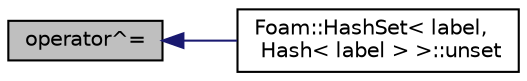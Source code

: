 digraph "operator^="
{
  bgcolor="transparent";
  edge [fontname="Helvetica",fontsize="10",labelfontname="Helvetica",labelfontsize="10"];
  node [fontname="Helvetica",fontsize="10",shape=record];
  rankdir="LR";
  Node1 [label="operator^=",height=0.2,width=0.4,color="black", fillcolor="grey75", style="filled", fontcolor="black"];
  Node1 -> Node2 [dir="back",color="midnightblue",fontsize="10",style="solid",fontname="Helvetica"];
  Node2 [label="Foam::HashSet\< label,\l Hash\< label \> \>::unset",height=0.2,width=0.4,color="black",URL="$a00999.html#a8254423a34c8f5eec22bd695751ca43a",tooltip="Unset the specified key - same as erase. "];
}
